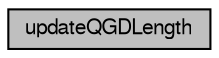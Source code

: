 digraph G
{
  bgcolor="transparent";
  edge [fontname="FreeSans",fontsize="10",labelfontname="FreeSans",labelfontsize="10"];
  node [fontname="FreeSans",fontsize="10",shape=record];
  rankdir=LR;
  Node1 [label="updateQGDLength",height=0.2,width=0.4,color="black", fillcolor="grey75", style="filled" fontcolor="black"];
}
